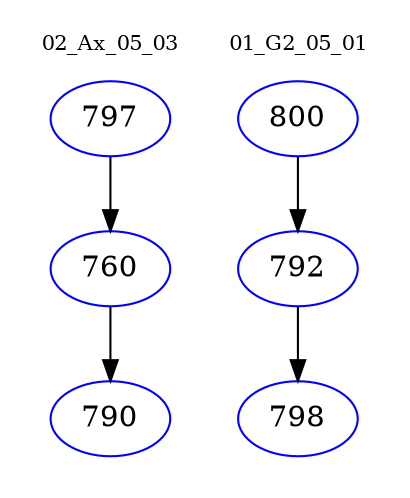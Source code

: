 digraph{
subgraph cluster_0 {
color = white
label = "02_Ax_05_03";
fontsize=10;
T0_797 [label="797", color="blue"]
T0_797 -> T0_760 [color="black"]
T0_760 [label="760", color="blue"]
T0_760 -> T0_790 [color="black"]
T0_790 [label="790", color="blue"]
}
subgraph cluster_1 {
color = white
label = "01_G2_05_01";
fontsize=10;
T1_800 [label="800", color="blue"]
T1_800 -> T1_792 [color="black"]
T1_792 [label="792", color="blue"]
T1_792 -> T1_798 [color="black"]
T1_798 [label="798", color="blue"]
}
}
